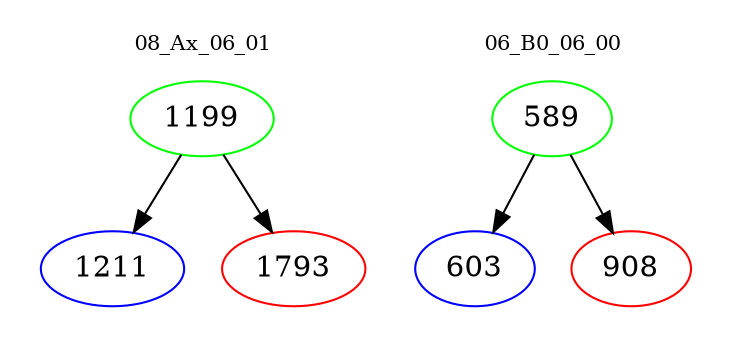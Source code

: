 digraph{
subgraph cluster_0 {
color = white
label = "08_Ax_06_01";
fontsize=10;
T0_1199 [label="1199", color="green"]
T0_1199 -> T0_1211 [color="black"]
T0_1211 [label="1211", color="blue"]
T0_1199 -> T0_1793 [color="black"]
T0_1793 [label="1793", color="red"]
}
subgraph cluster_1 {
color = white
label = "06_B0_06_00";
fontsize=10;
T1_589 [label="589", color="green"]
T1_589 -> T1_603 [color="black"]
T1_603 [label="603", color="blue"]
T1_589 -> T1_908 [color="black"]
T1_908 [label="908", color="red"]
}
}
